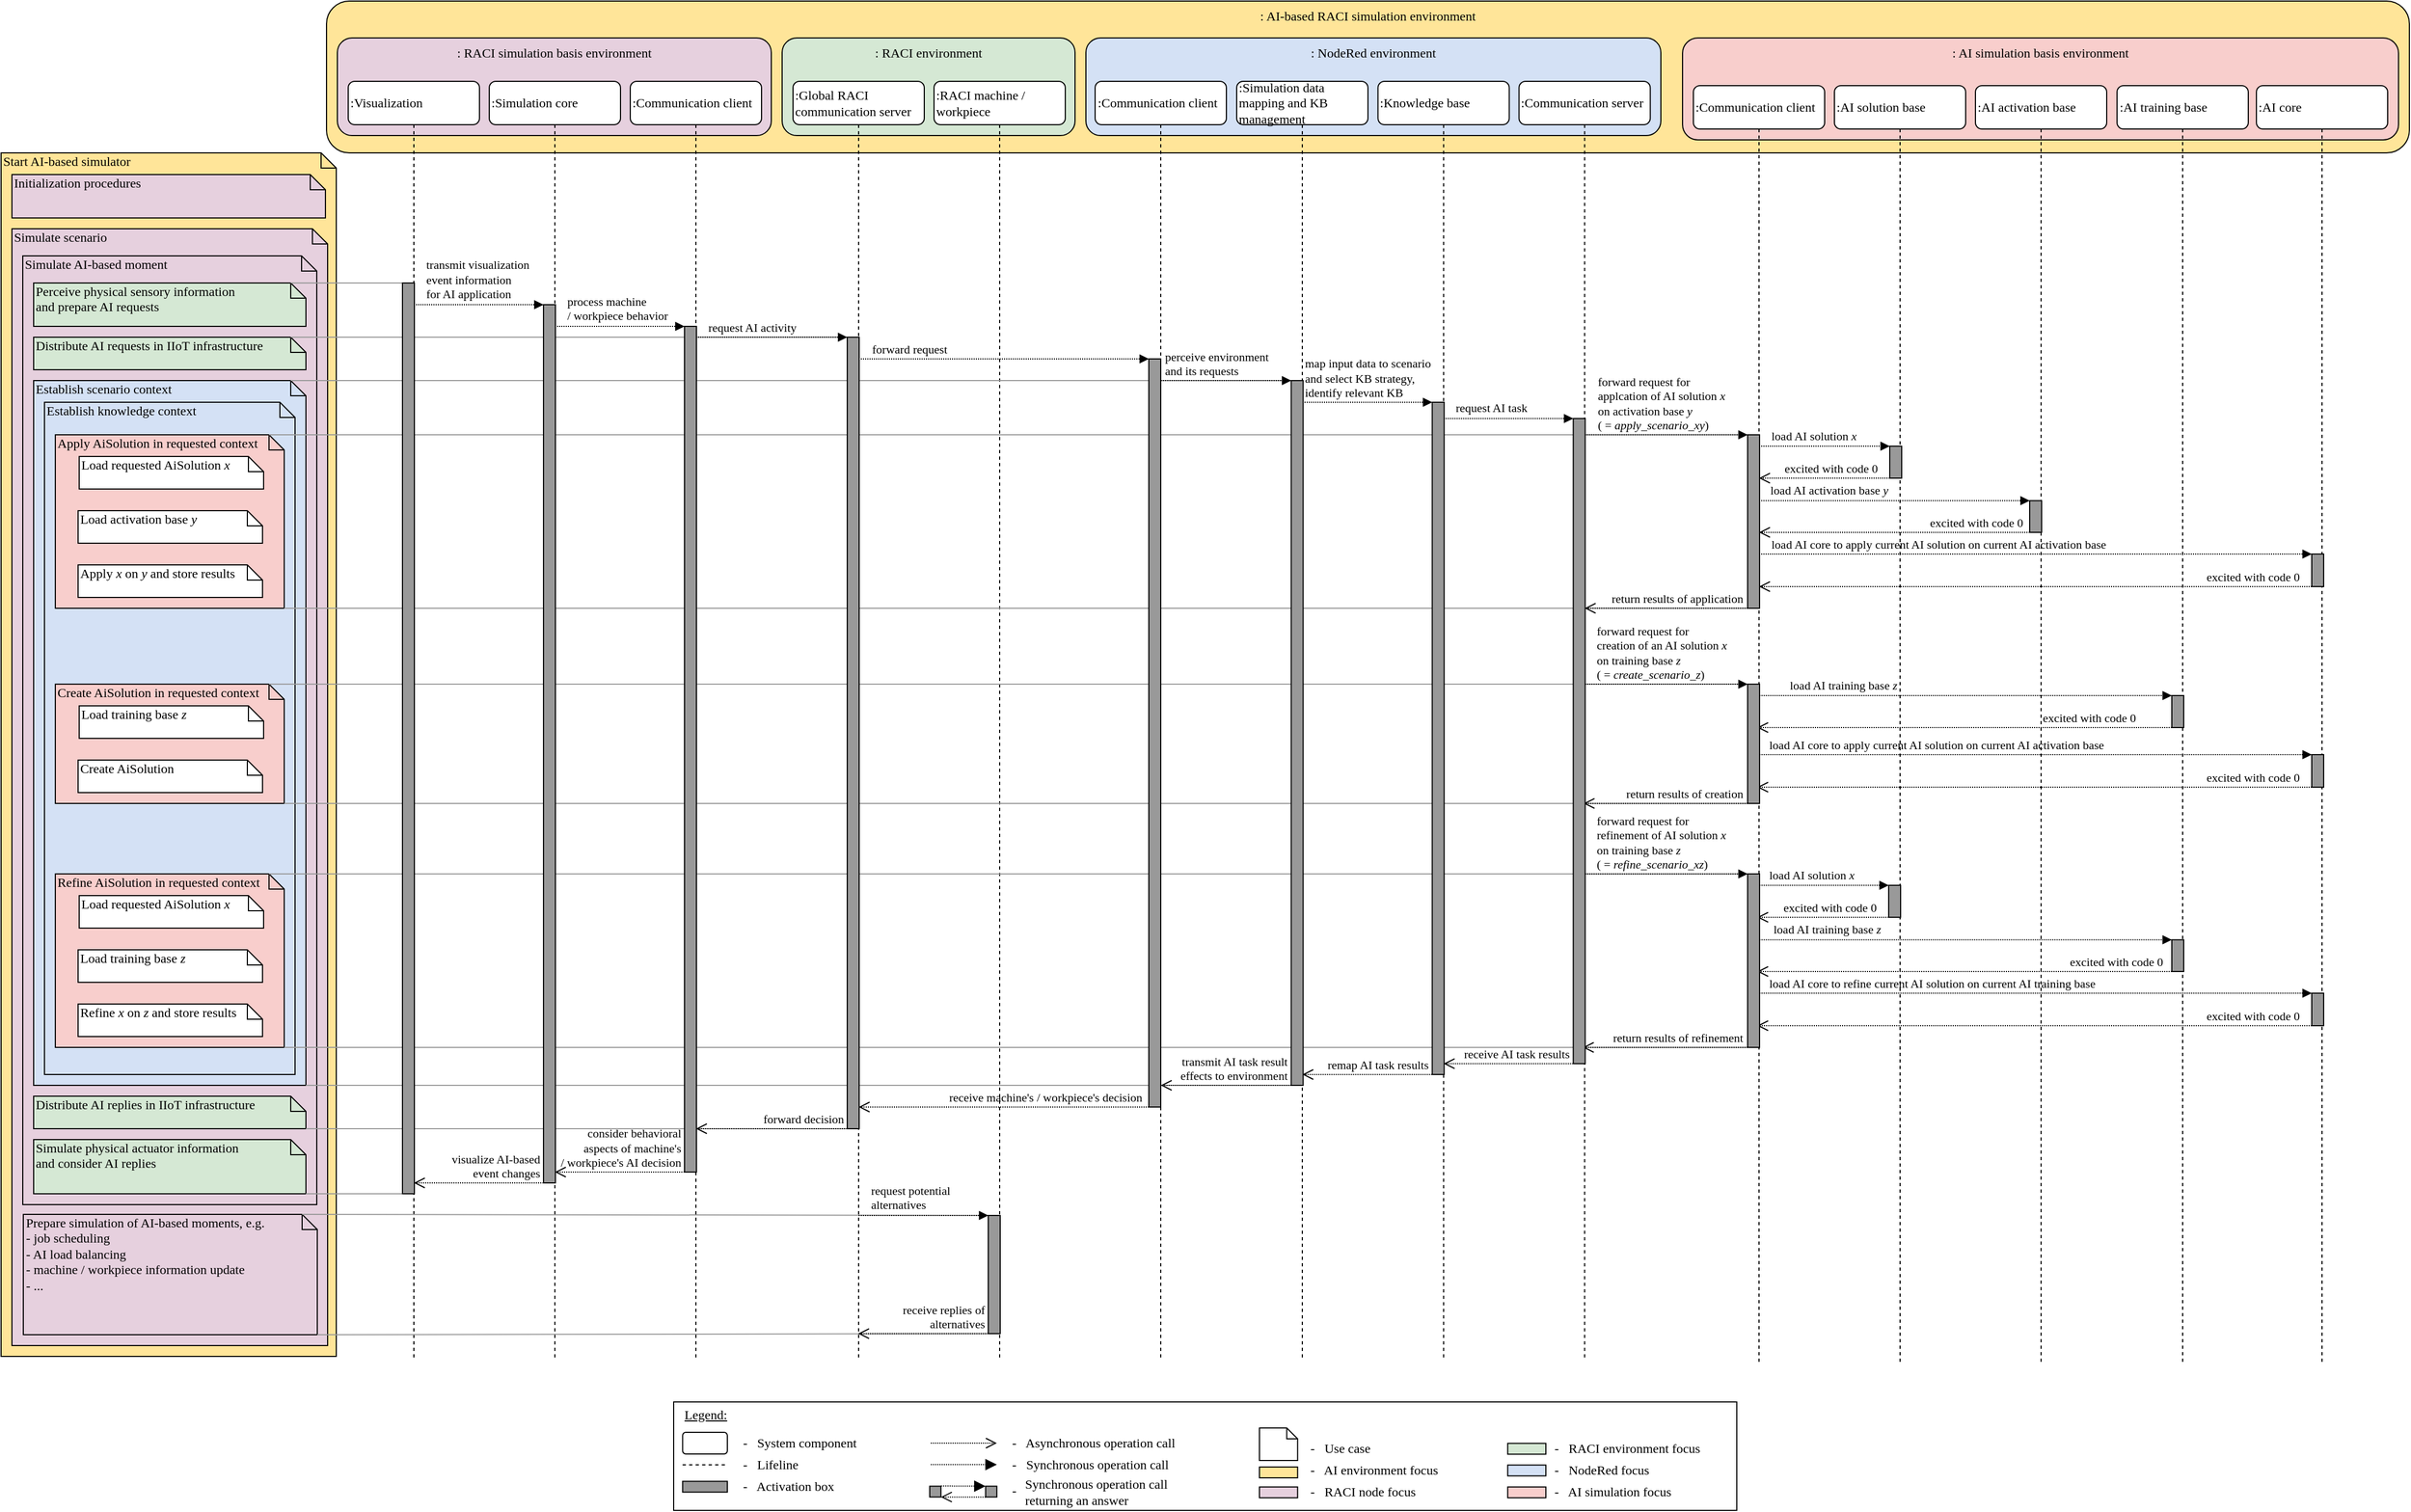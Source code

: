 <mxfile version="18.1.3" type="google"><diagram id="P-9eQxBX4k7i1ztGS6Lv" name="Page-1"><mxGraphModel grid="1" page="1" gridSize="10" guides="1" tooltips="1" connect="1" arrows="1" fold="1" pageScale="1" pageWidth="827" pageHeight="1169" math="0" shadow="0"><root><mxCell id="0"/><mxCell id="1" parent="0"/><mxCell id="9kIXrM0Y54zB23c4fsAA-4" value="" style="group" connectable="0" vertex="1" parent="1"><mxGeometry x="350" y="980" width="980" height="102" as="geometry"/></mxCell><mxCell id="SMe1Jk_ehQDaDgcJ_rhi-7" value="" style="rounded=0;whiteSpace=wrap;html=1;fillColor=none;fontFamily=Calibri;" vertex="1" parent="9kIXrM0Y54zB23c4fsAA-4"><mxGeometry y="2" width="980" height="100" as="geometry"/></mxCell><mxCell id="SMe1Jk_ehQDaDgcJ_rhi-8" value="Legend:" style="text;html=1;fontStyle=4;fontFamily=Calibri;" vertex="1" parent="9kIXrM0Y54zB23c4fsAA-4"><mxGeometry x="8.246" width="61.846" height="30" as="geometry"/></mxCell><mxCell id="SMe1Jk_ehQDaDgcJ_rhi-9" value="&amp;nbsp; -&amp;nbsp;&amp;nbsp; Lifeline" style="text;html=1;verticalAlign=middle;fontFamily=Calibri;" vertex="1" parent="9kIXrM0Y54zB23c4fsAA-4"><mxGeometry x="56.177" y="50" width="61.846" height="20" as="geometry"/></mxCell><mxCell id="SMe1Jk_ehQDaDgcJ_rhi-10" value="" style="html=1;verticalAlign=bottom;endArrow=none;dashed=1;endSize=8;strokeColor=#000000;align=left;endFill=0;fontFamily=Calibri;" edge="1" parent="9kIXrM0Y54zB23c4fsAA-4"><mxGeometry relative="1" as="geometry"><mxPoint x="8.246" y="60" as="sourcePoint"/><mxPoint x="49.477" y="60" as="targetPoint"/></mxGeometry></mxCell><mxCell id="SMe1Jk_ehQDaDgcJ_rhi-11" value="" style="html=1;verticalAlign=bottom;endArrow=open;dashed=1;endSize=8;dashPattern=1 1;strokeColor=#000000;align=left;fontFamily=Calibri;" edge="1" parent="9kIXrM0Y54zB23c4fsAA-4"><mxGeometry relative="1" as="geometry"><mxPoint x="237.077" y="40.0" as="sourcePoint"/><mxPoint x="297.892" y="40.0" as="targetPoint"/></mxGeometry></mxCell><mxCell id="SMe1Jk_ehQDaDgcJ_rhi-12" value="&amp;nbsp; - &amp;nbsp; Asynchronous operation call" style="text;html=1;verticalAlign=middle;fontFamily=Calibri;" vertex="1" parent="9kIXrM0Y54zB23c4fsAA-4"><mxGeometry x="303.562" y="30" width="175.231" height="20" as="geometry"/></mxCell><mxCell id="SMe1Jk_ehQDaDgcJ_rhi-13" value="&amp;nbsp; - &amp;nbsp; Synchronous operation call" style="text;html=1;verticalAlign=middle;fontFamily=Calibri;" vertex="1" parent="9kIXrM0Y54zB23c4fsAA-4"><mxGeometry x="303.562" y="50" width="175.231" height="20" as="geometry"/></mxCell><mxCell id="SMe1Jk_ehQDaDgcJ_rhi-14" value="" style="html=1;verticalAlign=bottom;endArrow=block;dashed=1;endSize=8;dashPattern=1 1;strokeColor=#000000;align=left;endFill=1;fontFamily=Calibri;" edge="1" parent="9kIXrM0Y54zB23c4fsAA-4"><mxGeometry relative="1" as="geometry"><mxPoint x="237.077" y="59.8" as="sourcePoint"/><mxPoint x="297.892" y="59.8" as="targetPoint"/></mxGeometry></mxCell><mxCell id="SMe1Jk_ehQDaDgcJ_rhi-15" value="" style="rounded=0;whiteSpace=wrap;html=1;fillColor=#999999;fontFamily=Calibri;" vertex="1" parent="9kIXrM0Y54zB23c4fsAA-4"><mxGeometry x="8.246" y="75.2" width="41.231" height="10" as="geometry"/></mxCell><mxCell id="SMe1Jk_ehQDaDgcJ_rhi-16" value="&amp;nbsp; -&amp;nbsp;&amp;nbsp; Activation box" style="text;html=1;verticalAlign=middle;fontFamily=Calibri;" vertex="1" parent="9kIXrM0Y54zB23c4fsAA-4"><mxGeometry x="56.177" y="70.2" width="61.846" height="20" as="geometry"/></mxCell><mxCell id="SMe1Jk_ehQDaDgcJ_rhi-17" value="" style="html=1;verticalAlign=bottom;endArrow=open;dashed=1;endSize=8;dashPattern=1 1;strokeColor=#000000;align=left;fontFamily=Calibri;" edge="1" parent="9kIXrM0Y54zB23c4fsAA-4"><mxGeometry relative="1" as="geometry"><mxPoint x="287.585" y="89.71" as="sourcePoint"/><mxPoint x="246.354" y="89.71" as="targetPoint"/></mxGeometry></mxCell><mxCell id="SMe1Jk_ehQDaDgcJ_rhi-18" value="" style="html=1;verticalAlign=bottom;endArrow=block;dashed=1;endSize=8;dashPattern=1 1;strokeColor=#000000;align=left;endFill=1;fontFamily=Calibri;" edge="1" parent="9kIXrM0Y54zB23c4fsAA-4"><mxGeometry relative="1" as="geometry"><mxPoint x="246.354" y="79.51" as="sourcePoint"/><mxPoint x="287.585" y="79.71" as="targetPoint"/></mxGeometry></mxCell><mxCell id="SMe1Jk_ehQDaDgcJ_rhi-19" value="" style="rounded=0;whiteSpace=wrap;html=1;fillColor=#999999;fontFamily=Calibri;" vertex="1" parent="9kIXrM0Y54zB23c4fsAA-4"><mxGeometry x="287.585" y="79.71" width="10.308" height="10" as="geometry"/></mxCell><mxCell id="SMe1Jk_ehQDaDgcJ_rhi-20" value="" style="rounded=0;whiteSpace=wrap;html=1;fillColor=#999999;fontFamily=Calibri;" vertex="1" parent="9kIXrM0Y54zB23c4fsAA-4"><mxGeometry x="236.046" y="79.71" width="10.308" height="10" as="geometry"/></mxCell><mxCell id="SMe1Jk_ehQDaDgcJ_rhi-21" value="&lt;div&gt;&amp;nbsp; &amp;nbsp; &amp;nbsp; Synchronous operation call&lt;/div&gt;&lt;div&gt;&amp;nbsp; &amp;nbsp; &amp;nbsp; returning an answer&lt;br&gt;&lt;/div&gt;" style="text;html=1;verticalAlign=middle;fontFamily=Calibri;" vertex="1" parent="9kIXrM0Y54zB23c4fsAA-4"><mxGeometry x="303.562" y="75.4" width="175.231" height="20" as="geometry"/></mxCell><mxCell id="SMe1Jk_ehQDaDgcJ_rhi-22" value="" style="shape=note;whiteSpace=wrap;html=1;size=10;verticalAlign=top;align=left;spacingTop=-6;rounded=0;shadow=0;comic=0;labelBackgroundColor=none;strokeColor=#000000;strokeWidth=1;fillColor=#FFFFFF;fontFamily=Calibri;fontSize=12;fontColor=#000000;" vertex="1" parent="9kIXrM0Y54zB23c4fsAA-4"><mxGeometry x="540" y="26" width="35.17" height="30" as="geometry"/></mxCell><mxCell id="SMe1Jk_ehQDaDgcJ_rhi-23" value="" style="rounded=1;whiteSpace=wrap;html=1;fontFamily=Calibri;" vertex="1" parent="9kIXrM0Y54zB23c4fsAA-4"><mxGeometry x="8.246" y="30" width="41.231" height="20" as="geometry"/></mxCell><mxCell id="SMe1Jk_ehQDaDgcJ_rhi-24" value="&amp;nbsp; - &amp;nbsp; System component" style="text;html=1;verticalAlign=middle;fontFamily=Calibri;" vertex="1" parent="9kIXrM0Y54zB23c4fsAA-4"><mxGeometry x="56.177" y="30" width="61.846" height="20" as="geometry"/></mxCell><mxCell id="SMe1Jk_ehQDaDgcJ_rhi-25" value="&amp;nbsp; - &amp;nbsp; Use case" style="text;html=1;verticalAlign=middle;fontFamily=Calibri;" vertex="1" parent="9kIXrM0Y54zB23c4fsAA-4"><mxGeometry x="578.777" y="35" width="61.846" height="20" as="geometry"/></mxCell><mxCell id="SMe1Jk_ehQDaDgcJ_rhi-26" value="&amp;nbsp; -" style="text;html=1;fontFamily=Calibri;" vertex="1" parent="9kIXrM0Y54zB23c4fsAA-4"><mxGeometry x="303.562" y="70" width="30.923" height="30" as="geometry"/></mxCell><mxCell id="QA7iASOZpzdYAYtiHt66-45" value="" style="rounded=0;whiteSpace=wrap;html=1;fillColor=#FFE599;fontFamily=Calibri;" vertex="1" parent="9kIXrM0Y54zB23c4fsAA-4"><mxGeometry x="540" y="62" width="35.17" height="10" as="geometry"/></mxCell><mxCell id="QA7iASOZpzdYAYtiHt66-46" value="&amp;nbsp; -&amp;nbsp;&amp;nbsp; AI environment focus" style="text;html=1;verticalAlign=middle;fontFamily=Calibri;" vertex="1" parent="9kIXrM0Y54zB23c4fsAA-4"><mxGeometry x="578.777" y="55" width="61.846" height="20" as="geometry"/></mxCell><mxCell id="QA7iASOZpzdYAYtiHt66-47" value="&amp;nbsp; -&amp;nbsp;&amp;nbsp; RACI node focus" style="text;html=1;verticalAlign=middle;fontFamily=Calibri;" vertex="1" parent="9kIXrM0Y54zB23c4fsAA-4"><mxGeometry x="578.777" y="75.2" width="61.846" height="20" as="geometry"/></mxCell><mxCell id="QA7iASOZpzdYAYtiHt66-49" value="&amp;nbsp; -&amp;nbsp;&amp;nbsp; NodeRed focus" style="text;html=1;verticalAlign=middle;fontFamily=Calibri;" vertex="1" parent="9kIXrM0Y54zB23c4fsAA-4"><mxGeometry x="803.997" y="55.2" width="61.846" height="20" as="geometry"/></mxCell><mxCell id="QA7iASOZpzdYAYtiHt66-50" value="&amp;nbsp; -&amp;nbsp;&amp;nbsp; AI simulation focus" style="text;html=1;verticalAlign=middle;fontFamily=Calibri;" vertex="1" parent="9kIXrM0Y54zB23c4fsAA-4"><mxGeometry x="803.997" y="75.4" width="61.846" height="20" as="geometry"/></mxCell><mxCell id="QA7iASOZpzdYAYtiHt66-51" value="&amp;nbsp; - &amp;nbsp; RACI environment focus" style="text;html=1;verticalAlign=middle;fontFamily=Calibri;" vertex="1" parent="9kIXrM0Y54zB23c4fsAA-4"><mxGeometry x="803.997" y="35.2" width="61.846" height="20" as="geometry"/></mxCell><mxCell id="QA7iASOZpzdYAYtiHt66-52" value="" style="rounded=0;whiteSpace=wrap;html=1;fillColor=#E6D0DE;fontFamily=Calibri;" vertex="1" parent="9kIXrM0Y54zB23c4fsAA-4"><mxGeometry x="540" y="80.4" width="35.17" height="10" as="geometry"/></mxCell><mxCell id="QA7iASOZpzdYAYtiHt66-53" value="" style="rounded=0;whiteSpace=wrap;html=1;fillColor=#F8CECC;fontFamily=Calibri;" vertex="1" parent="9kIXrM0Y54zB23c4fsAA-4"><mxGeometry x="768.83" y="80.4" width="35.17" height="10" as="geometry"/></mxCell><mxCell id="QA7iASOZpzdYAYtiHt66-54" value="" style="rounded=0;whiteSpace=wrap;html=1;fillColor=#D4E1F5;fontFamily=Calibri;" vertex="1" parent="9kIXrM0Y54zB23c4fsAA-4"><mxGeometry x="768.83" y="60.2" width="35.17" height="10" as="geometry"/></mxCell><mxCell id="QA7iASOZpzdYAYtiHt66-55" value="" style="rounded=0;whiteSpace=wrap;html=1;fillColor=#D5E8D4;fontFamily=Calibri;" vertex="1" parent="9kIXrM0Y54zB23c4fsAA-4"><mxGeometry x="768.83" y="40.2" width="35.17" height="10" as="geometry"/></mxCell><mxCell id="9kIXrM0Y54zB23c4fsAA-5" value="" style="group" connectable="0" vertex="1" parent="1"><mxGeometry x="-270" y="-310" width="2220" height="1258" as="geometry"/></mxCell><mxCell id="QA7iASOZpzdYAYtiHt66-44" value=": AI-based RACI simulation environment" style="rounded=1;whiteSpace=wrap;html=1;horizontal=1;verticalAlign=top;fontFamily=Calibri;fillColor=#FFE599;" vertex="1" parent="9kIXrM0Y54zB23c4fsAA-5"><mxGeometry x="300" width="1920" height="140" as="geometry"/></mxCell><mxCell id="SMe1Jk_ehQDaDgcJ_rhi-255" value="Start AI-based simulator" style="shape=note;whiteSpace=wrap;html=1;size=14;verticalAlign=top;align=left;spacingTop=-6;rounded=0;shadow=0;comic=0;labelBackgroundColor=none;strokeColor=#000000;strokeWidth=1;fillColor=#FFE599;fontFamily=Calibri;fontSize=12;fontColor=#000000;" vertex="1" parent="9kIXrM0Y54zB23c4fsAA-5"><mxGeometry y="140" width="309" height="1110" as="geometry"/></mxCell><mxCell id="SMe1Jk_ehQDaDgcJ_rhi-257" value="Simulate scenario" style="shape=note;whiteSpace=wrap;html=1;size=14;verticalAlign=top;align=left;spacingTop=-6;rounded=0;shadow=0;comic=0;labelBackgroundColor=none;strokeColor=#000000;strokeWidth=1;fillColor=#E6D0DE;fontFamily=Calibri;fontSize=12;fontColor=#000000;" vertex="1" parent="9kIXrM0Y54zB23c4fsAA-5"><mxGeometry x="10" y="210" width="291" height="1030" as="geometry"/></mxCell><mxCell id="SMe1Jk_ehQDaDgcJ_rhi-258" value="Simulate AI-based moment" style="shape=note;whiteSpace=wrap;html=1;size=14;verticalAlign=top;align=left;spacingTop=-6;rounded=0;shadow=0;comic=0;labelBackgroundColor=none;strokeColor=#000000;strokeWidth=1;fillColor=#E6D0DE;fontFamily=Calibri;fontSize=12;fontColor=#000000;" vertex="1" parent="9kIXrM0Y54zB23c4fsAA-5"><mxGeometry x="20" y="235" width="271" height="875" as="geometry"/></mxCell><mxCell id="SMe1Jk_ehQDaDgcJ_rhi-259" value="Initialization procedures" style="shape=note;whiteSpace=wrap;html=1;size=14;verticalAlign=top;align=left;spacingTop=-6;rounded=0;shadow=0;comic=0;labelBackgroundColor=none;strokeColor=#000000;strokeWidth=1;fillColor=#E6D0DE;fontFamily=Calibri;fontSize=12;fontColor=#000000;" vertex="1" parent="9kIXrM0Y54zB23c4fsAA-5"><mxGeometry x="10" y="160" width="289" height="40" as="geometry"/></mxCell><mxCell id="SMe1Jk_ehQDaDgcJ_rhi-216" value="Establish scenario context" style="shape=note;whiteSpace=wrap;html=1;size=14;verticalAlign=top;align=left;spacingTop=-6;rounded=0;shadow=0;comic=0;labelBackgroundColor=none;strokeColor=#000000;strokeWidth=1;fillColor=#D4E1F5;fontFamily=Calibri;fontSize=12;fontColor=#000000;" vertex="1" parent="9kIXrM0Y54zB23c4fsAA-5"><mxGeometry x="30" y="350" width="251" height="650" as="geometry"/></mxCell><mxCell id="SMe1Jk_ehQDaDgcJ_rhi-151" value="Establish knowledge context" style="shape=note;whiteSpace=wrap;html=1;size=14;verticalAlign=top;align=left;spacingTop=-6;rounded=0;shadow=0;comic=0;labelBackgroundColor=none;strokeColor=#000000;strokeWidth=1;fillColor=#D4E1F5;fontFamily=Calibri;fontSize=12;fontColor=#000000;" vertex="1" parent="9kIXrM0Y54zB23c4fsAA-5"><mxGeometry x="40" y="370" width="231" height="620" as="geometry"/></mxCell><mxCell id="SMe1Jk_ehQDaDgcJ_rhi-51" value="Apply AiSolution in requested context" style="shape=note;whiteSpace=wrap;html=1;size=14;verticalAlign=top;align=left;spacingTop=-6;rounded=0;shadow=0;comic=0;labelBackgroundColor=none;strokeColor=#000000;strokeWidth=1;fillColor=#F8CECC;fontFamily=Calibri;fontSize=12;fontColor=#000000;" vertex="1" parent="9kIXrM0Y54zB23c4fsAA-5"><mxGeometry x="50" y="400" width="211" height="160" as="geometry"/></mxCell><mxCell id="SMe1Jk_ehQDaDgcJ_rhi-187" value="Apply &lt;i&gt;x&lt;/i&gt; on &lt;i&gt;y&lt;/i&gt; and store results" style="shape=note;whiteSpace=wrap;html=1;size=14;verticalAlign=top;align=left;spacingTop=-6;rounded=0;shadow=0;comic=0;labelBackgroundColor=none;strokeColor=#000000;strokeWidth=1;fillColor=#FFFFFF;fontFamily=Calibri;fontSize=12;fontColor=#000000;" vertex="1" parent="9kIXrM0Y54zB23c4fsAA-5"><mxGeometry x="71" y="520" width="170" height="30" as="geometry"/></mxCell><mxCell id="SMe1Jk_ehQDaDgcJ_rhi-188" value="Load requested AiSolution &lt;i&gt;x&lt;/i&gt;" style="shape=note;whiteSpace=wrap;html=1;size=14;verticalAlign=top;align=left;spacingTop=-6;rounded=0;shadow=0;comic=0;labelBackgroundColor=none;strokeColor=#000000;strokeWidth=1;fillColor=#FFFFFF;fontFamily=Calibri;fontSize=12;fontColor=#000000;" vertex="1" parent="9kIXrM0Y54zB23c4fsAA-5"><mxGeometry x="72" y="420" width="170" height="30" as="geometry"/></mxCell><mxCell id="SMe1Jk_ehQDaDgcJ_rhi-189" value="Load activation base &lt;i&gt;y&lt;/i&gt;" style="shape=note;whiteSpace=wrap;html=1;size=14;verticalAlign=top;align=left;spacingTop=-6;rounded=0;shadow=0;comic=0;labelBackgroundColor=none;strokeColor=#000000;strokeWidth=1;fillColor=#FFFFFF;fontFamily=Calibri;fontSize=12;fontColor=#000000;" vertex="1" parent="9kIXrM0Y54zB23c4fsAA-5"><mxGeometry x="71" y="470" width="170" height="30" as="geometry"/></mxCell><mxCell id="SMe1Jk_ehQDaDgcJ_rhi-251" value="Distribute AI requests in IIoT infrastructure" style="shape=note;whiteSpace=wrap;html=1;size=14;verticalAlign=top;align=left;spacingTop=-6;rounded=0;shadow=0;comic=0;labelBackgroundColor=none;strokeColor=#000000;strokeWidth=1;fillColor=#D5E8D4;fontFamily=Calibri;fontSize=12;fontColor=#000000;" vertex="1" parent="9kIXrM0Y54zB23c4fsAA-5"><mxGeometry x="30" y="310" width="251" height="30" as="geometry"/></mxCell><mxCell id="SMe1Jk_ehQDaDgcJ_rhi-252" value="&lt;div&gt;Perceive physical sensory information&lt;/div&gt;&lt;div&gt;and prepare AI requests&lt;br&gt;&lt;/div&gt;" style="shape=note;whiteSpace=wrap;html=1;size=14;verticalAlign=top;align=left;spacingTop=-6;rounded=0;shadow=0;comic=0;labelBackgroundColor=none;strokeColor=#000000;strokeWidth=1;fillColor=#D5E8D4;fontFamily=Calibri;fontSize=12;fontColor=#000000;" vertex="1" parent="9kIXrM0Y54zB23c4fsAA-5"><mxGeometry x="30" y="260" width="251" height="40" as="geometry"/></mxCell><mxCell id="SMe1Jk_ehQDaDgcJ_rhi-253" value="&lt;div&gt;Simulate physical actuator information&lt;/div&gt;&lt;div&gt;and consider AI replies&lt;br&gt;&lt;/div&gt;" style="shape=note;whiteSpace=wrap;html=1;size=14;verticalAlign=top;align=left;spacingTop=-6;rounded=0;shadow=0;comic=0;labelBackgroundColor=none;strokeColor=#000000;strokeWidth=1;fillColor=#D5E8D4;fontFamily=Calibri;fontSize=12;fontColor=#000000;" vertex="1" parent="9kIXrM0Y54zB23c4fsAA-5"><mxGeometry x="30" y="1050" width="251" height="50" as="geometry"/></mxCell><mxCell id="SMe1Jk_ehQDaDgcJ_rhi-254" value="Distribute AI replies in IIoT infrastructure" style="shape=note;whiteSpace=wrap;html=1;size=14;verticalAlign=top;align=left;spacingTop=-6;rounded=0;shadow=0;comic=0;labelBackgroundColor=none;strokeColor=#000000;strokeWidth=1;fillColor=#D5E8D4;fontFamily=Calibri;fontSize=12;fontColor=#000000;" vertex="1" parent="9kIXrM0Y54zB23c4fsAA-5"><mxGeometry x="30" y="1010" width="251" height="30" as="geometry"/></mxCell><mxCell id="SMe1Jk_ehQDaDgcJ_rhi-262" value="" style="html=1;verticalAlign=bottom;endArrow=none;endSize=8;align=left;endFill=0;strokeColor=#999999;fontFamily=Calibri;exitX=0;exitY=0;exitDx=237;exitDy=0;exitPerimeter=0;entryX=0.5;entryY=0;entryDx=0;entryDy=0;" edge="1" parent="9kIXrM0Y54zB23c4fsAA-5" source="SMe1Jk_ehQDaDgcJ_rhi-251" target="SMe1Jk_ehQDaDgcJ_rhi-227"><mxGeometry relative="1" as="geometry"><mxPoint x="288" y="410" as="sourcePoint"/><mxPoint x="760" y="325" as="targetPoint"/></mxGeometry></mxCell><mxCell id="SMe1Jk_ehQDaDgcJ_rhi-263" value="" style="html=1;verticalAlign=bottom;endArrow=none;endSize=8;align=left;endFill=0;strokeColor=#999999;fontFamily=Calibri;exitX=0;exitY=0;exitDx=237;exitDy=0;exitPerimeter=0;entryX=0.5;entryY=0;entryDx=0;entryDy=0;" edge="1" parent="9kIXrM0Y54zB23c4fsAA-5" source="SMe1Jk_ehQDaDgcJ_rhi-252" target="SMe1Jk_ehQDaDgcJ_rhi-226"><mxGeometry relative="1" as="geometry"><mxPoint x="308" y="320" as="sourcePoint"/><mxPoint x="795.5" y="320" as="targetPoint"/></mxGeometry></mxCell><mxCell id="SMe1Jk_ehQDaDgcJ_rhi-264" value="" style="html=1;verticalAlign=bottom;endArrow=none;endSize=8;align=left;endFill=0;strokeColor=#999999;fontFamily=Calibri;exitX=1;exitY=1;exitDx=0;exitDy=0;exitPerimeter=0;entryX=0.5;entryY=1;entryDx=0;entryDy=0;" edge="1" parent="9kIXrM0Y54zB23c4fsAA-5" source="SMe1Jk_ehQDaDgcJ_rhi-254" target="SMe1Jk_ehQDaDgcJ_rhi-227"><mxGeometry relative="1" as="geometry"><mxPoint x="318" y="330" as="sourcePoint"/><mxPoint x="710" y="610" as="targetPoint"/></mxGeometry></mxCell><mxCell id="SMe1Jk_ehQDaDgcJ_rhi-265" value="" style="html=1;verticalAlign=bottom;endArrow=none;endSize=8;align=left;endFill=0;strokeColor=#999999;fontFamily=Calibri;exitX=1;exitY=1;exitDx=0;exitDy=0;exitPerimeter=0;entryX=0.5;entryY=1;entryDx=0;entryDy=0;" edge="1" parent="9kIXrM0Y54zB23c4fsAA-5" source="SMe1Jk_ehQDaDgcJ_rhi-253" target="SMe1Jk_ehQDaDgcJ_rhi-226"><mxGeometry relative="1" as="geometry"><mxPoint x="308" y="630" as="sourcePoint"/><mxPoint x="720" y="620" as="targetPoint"/></mxGeometry></mxCell><mxCell id="SMe1Jk_ehQDaDgcJ_rhi-143" value=": AI simulation basis environment" style="rounded=1;whiteSpace=wrap;html=1;horizontal=1;verticalAlign=top;fontFamily=Calibri;fillColor=#F8CECC;" vertex="1" parent="9kIXrM0Y54zB23c4fsAA-5"><mxGeometry x="1550" y="34" width="660" height="94" as="geometry"/></mxCell><mxCell id="SMe1Jk_ehQDaDgcJ_rhi-130" value=": RACI simulation basis environment" style="rounded=1;whiteSpace=wrap;html=1;horizontal=1;verticalAlign=top;fontFamily=Calibri;fillColor=#E6D0DE;" vertex="1" parent="9kIXrM0Y54zB23c4fsAA-5"><mxGeometry x="310" y="34" width="400" height="90" as="geometry"/></mxCell><mxCell id="SMe1Jk_ehQDaDgcJ_rhi-132" value=": RACI environment" style="rounded=1;whiteSpace=wrap;html=1;horizontal=1;verticalAlign=top;fontFamily=Calibri;fillColor=#D5E8D4;" vertex="1" parent="9kIXrM0Y54zB23c4fsAA-5"><mxGeometry x="720" y="34" width="270" height="90" as="geometry"/></mxCell><mxCell id="SMe1Jk_ehQDaDgcJ_rhi-134" value=": NodeRed environment" style="rounded=1;whiteSpace=wrap;html=1;horizontal=1;verticalAlign=top;fontFamily=Calibri;fillColor=#D4E1F5;" vertex="1" parent="9kIXrM0Y54zB23c4fsAA-5"><mxGeometry x="1000" y="34" width="530" height="90" as="geometry"/></mxCell><mxCell id="SMe1Jk_ehQDaDgcJ_rhi-159" value="" style="group;fontFamily=Calibri;" connectable="0" vertex="1" parent="9kIXrM0Y54zB23c4fsAA-5"><mxGeometry x="730" y="74" width="251" height="1180" as="geometry"/></mxCell><mxCell id="SMe1Jk_ehQDaDgcJ_rhi-133" value=":RACI machine / workpiece" style="shape=umlLifeline;perimeter=lifelinePerimeter;whiteSpace=wrap;html=1;container=1;collapsible=0;recursiveResize=0;outlineConnect=0;rounded=1;shadow=0;comic=0;labelBackgroundColor=none;strokeColor=#000000;strokeWidth=1;fillColor=#FFFFFF;fontFamily=Calibri;fontSize=12;fontColor=#000000;align=left;" vertex="1" parent="SMe1Jk_ehQDaDgcJ_rhi-159"><mxGeometry x="130" width="121" height="1180" as="geometry"/></mxCell><mxCell id="SMe1Jk_ehQDaDgcJ_rhi-27" value=":Global RACI communication server" style="shape=umlLifeline;perimeter=lifelinePerimeter;whiteSpace=wrap;html=1;container=1;collapsible=0;recursiveResize=0;outlineConnect=0;rounded=1;shadow=0;comic=0;labelBackgroundColor=none;strokeColor=#000000;strokeWidth=1;fillColor=#FFFFFF;fontFamily=Calibri;fontSize=12;fontColor=#000000;align=left;" vertex="1" parent="SMe1Jk_ehQDaDgcJ_rhi-159"><mxGeometry width="121" height="1180" as="geometry"/></mxCell><mxCell id="SMe1Jk_ehQDaDgcJ_rhi-197" value="" style="group" connectable="0" vertex="1" parent="9kIXrM0Y54zB23c4fsAA-5"><mxGeometry x="1008.5" y="74" width="521.5" height="1180" as="geometry"/></mxCell><mxCell id="SMe1Jk_ehQDaDgcJ_rhi-137" value=":Communication client" style="shape=umlLifeline;perimeter=lifelinePerimeter;whiteSpace=wrap;html=1;container=1;collapsible=0;recursiveResize=0;outlineConnect=0;rounded=1;shadow=0;comic=0;labelBackgroundColor=none;strokeColor=#000000;strokeWidth=1;fillColor=#FFFFFF;fontFamily=Calibri;fontSize=12;fontColor=#000000;align=left;" vertex="1" parent="SMe1Jk_ehQDaDgcJ_rhi-197"><mxGeometry width="121" height="1180" as="geometry"/></mxCell><mxCell id="SMe1Jk_ehQDaDgcJ_rhi-138" value="&lt;font style=&quot;font-size: 12px;&quot;&gt;:Simulation data mapping and KB management&lt;/font&gt;" style="shape=umlLifeline;perimeter=lifelinePerimeter;whiteSpace=wrap;html=1;container=1;collapsible=0;recursiveResize=0;outlineConnect=0;rounded=1;shadow=0;comic=0;labelBackgroundColor=none;strokeColor=#000000;strokeWidth=1;fillColor=#FFFFFF;fontFamily=Calibri;fontSize=12;fontColor=#000000;align=left;" vertex="1" parent="SMe1Jk_ehQDaDgcJ_rhi-197"><mxGeometry x="130.5" width="121" height="1180" as="geometry"/></mxCell><mxCell id="SMe1Jk_ehQDaDgcJ_rhi-141" value=":Communication server" style="shape=umlLifeline;perimeter=lifelinePerimeter;whiteSpace=wrap;html=1;container=1;collapsible=0;recursiveResize=0;outlineConnect=0;rounded=1;shadow=0;comic=0;labelBackgroundColor=none;strokeColor=#000000;strokeWidth=1;fillColor=#FFFFFF;fontFamily=Calibri;fontSize=12;fontColor=#000000;align=left;" vertex="1" parent="SMe1Jk_ehQDaDgcJ_rhi-197"><mxGeometry x="390.75" width="121" height="1180" as="geometry"/></mxCell><mxCell id="SMe1Jk_ehQDaDgcJ_rhi-136" value=":Knowledge base" style="shape=umlLifeline;perimeter=lifelinePerimeter;whiteSpace=wrap;html=1;container=1;collapsible=0;recursiveResize=0;outlineConnect=0;rounded=1;shadow=0;comic=0;labelBackgroundColor=none;strokeColor=#000000;strokeWidth=1;fillColor=#FFFFFF;fontFamily=Calibri;fontSize=12;fontColor=#000000;align=left;size=40;" vertex="1" parent="SMe1Jk_ehQDaDgcJ_rhi-197"><mxGeometry x="260.75" width="121" height="1180" as="geometry"/></mxCell><mxCell id="SMe1Jk_ehQDaDgcJ_rhi-212" value="" style="group" connectable="0" vertex="1" parent="9kIXrM0Y54zB23c4fsAA-5"><mxGeometry x="1560" y="78" width="640" height="1180" as="geometry"/></mxCell><mxCell id="SMe1Jk_ehQDaDgcJ_rhi-145" value=":AI activation base" style="shape=umlLifeline;perimeter=lifelinePerimeter;whiteSpace=wrap;html=1;container=1;collapsible=0;recursiveResize=0;outlineConnect=0;rounded=1;shadow=0;comic=0;labelBackgroundColor=none;strokeColor=#000000;strokeWidth=1;fillColor=#FFFFFF;fontFamily=Calibri;fontSize=12;fontColor=#000000;align=left;" vertex="1" parent="SMe1Jk_ehQDaDgcJ_rhi-212"><mxGeometry x="260" width="121" height="1180" as="geometry"/></mxCell><mxCell id="SMe1Jk_ehQDaDgcJ_rhi-146" value=":AI training base" style="shape=umlLifeline;perimeter=lifelinePerimeter;whiteSpace=wrap;html=1;container=1;collapsible=0;recursiveResize=0;outlineConnect=0;rounded=1;shadow=0;comic=0;labelBackgroundColor=none;strokeColor=#000000;strokeWidth=1;fillColor=#FFFFFF;fontFamily=Calibri;fontSize=12;fontColor=#000000;align=left;" vertex="1" parent="SMe1Jk_ehQDaDgcJ_rhi-212"><mxGeometry x="390.5" width="121" height="1180" as="geometry"/></mxCell><mxCell id="SMe1Jk_ehQDaDgcJ_rhi-147" value=":AI solution base" style="shape=umlLifeline;perimeter=lifelinePerimeter;whiteSpace=wrap;html=1;container=1;collapsible=0;recursiveResize=0;outlineConnect=0;rounded=1;shadow=0;comic=0;labelBackgroundColor=none;strokeColor=#000000;strokeWidth=1;fillColor=#FFFFFF;fontFamily=Calibri;fontSize=12;fontColor=#000000;align=left;" vertex="1" parent="SMe1Jk_ehQDaDgcJ_rhi-212"><mxGeometry x="130" width="121" height="1180" as="geometry"/></mxCell><mxCell id="SMe1Jk_ehQDaDgcJ_rhi-148" value=":AI core" style="shape=umlLifeline;perimeter=lifelinePerimeter;whiteSpace=wrap;html=1;container=1;collapsible=0;recursiveResize=0;outlineConnect=0;rounded=1;shadow=0;comic=0;labelBackgroundColor=none;strokeColor=#000000;strokeWidth=1;fillColor=#FFFFFF;fontFamily=Calibri;fontSize=12;fontColor=#000000;align=left;" vertex="1" parent="SMe1Jk_ehQDaDgcJ_rhi-212"><mxGeometry x="519" width="121" height="1180" as="geometry"/></mxCell><mxCell id="SMe1Jk_ehQDaDgcJ_rhi-149" value=":Communication client" style="shape=umlLifeline;perimeter=lifelinePerimeter;whiteSpace=wrap;html=1;container=1;collapsible=0;recursiveResize=0;outlineConnect=0;rounded=1;shadow=0;comic=0;labelBackgroundColor=none;strokeColor=#000000;strokeWidth=1;fillColor=#FFFFFF;fontFamily=Calibri;fontSize=12;fontColor=#000000;align=left;" vertex="1" parent="SMe1Jk_ehQDaDgcJ_rhi-212"><mxGeometry width="121" height="1180" as="geometry"/></mxCell><mxCell id="SMe1Jk_ehQDaDgcJ_rhi-201" value="request AI task" style="html=1;verticalAlign=bottom;endArrow=block;dashed=1;dashPattern=1 1;strokeColor=#000000;align=left;labelBackgroundColor=none;fontFamily=Calibri;entryX=0;entryY=0;entryDx=0;entryDy=0;" edge="1" parent="9kIXrM0Y54zB23c4fsAA-5" source="SMe1Jk_ehQDaDgcJ_rhi-136" target="SMe1Jk_ehQDaDgcJ_rhi-209"><mxGeometry x="-0.852" y="1" width="80" relative="1" as="geometry"><mxPoint x="1279.0" y="420" as="sourcePoint"/><mxPoint x="1449.25" y="385" as="targetPoint"/><mxPoint as="offset"/></mxGeometry></mxCell><mxCell id="SMe1Jk_ehQDaDgcJ_rhi-202" value="receive AI task results" style="html=1;verticalAlign=bottom;endArrow=open;dashed=1;endSize=8;dashPattern=1 1;strokeColor=#000000;align=right;labelBackgroundColor=none;fontFamily=Calibri;exitX=0;exitY=1;exitDx=0;exitDy=0;" edge="1" parent="9kIXrM0Y54zB23c4fsAA-5" source="SMe1Jk_ehQDaDgcJ_rhi-209" target="SMe1Jk_ehQDaDgcJ_rhi-136"><mxGeometry x="-0.961" relative="1" as="geometry"><mxPoint x="1449.25" y="575" as="sourcePoint"/><mxPoint x="1299.0" y="540" as="targetPoint"/><mxPoint as="offset"/></mxGeometry></mxCell><mxCell id="SMe1Jk_ehQDaDgcJ_rhi-205" value="&lt;div&gt;map input data to scenario&lt;/div&gt;&lt;div&gt;and select KB strategy,&lt;/div&gt;&lt;div&gt;identify relevant KB&lt;br&gt;&lt;/div&gt;" style="html=1;verticalAlign=bottom;endArrow=block;dashed=1;dashPattern=1 1;strokeColor=#000000;align=left;labelBackgroundColor=none;fontFamily=Calibri;entryX=0;entryY=0;entryDx=0;entryDy=0;" edge="1" parent="9kIXrM0Y54zB23c4fsAA-5" source="SMe1Jk_ehQDaDgcJ_rhi-138" target="SMe1Jk_ehQDaDgcJ_rhi-210"><mxGeometry x="-0.988" width="80" relative="1" as="geometry"><mxPoint x="1219.25" y="375.6" as="sourcePoint"/><mxPoint x="1319.25" y="370" as="targetPoint"/><mxPoint as="offset"/></mxGeometry></mxCell><mxCell id="SMe1Jk_ehQDaDgcJ_rhi-206" value="remap AI task results" style="html=1;verticalAlign=bottom;endArrow=open;dashed=1;endSize=8;dashPattern=1 1;strokeColor=#000000;align=right;labelBackgroundColor=none;fontFamily=Calibri;exitX=0;exitY=1;exitDx=0;exitDy=0;" edge="1" parent="9kIXrM0Y54zB23c4fsAA-5" source="SMe1Jk_ehQDaDgcJ_rhi-210" target="SMe1Jk_ehQDaDgcJ_rhi-138"><mxGeometry x="-0.961" relative="1" as="geometry"><mxPoint x="1319.25" y="590" as="sourcePoint"/><mxPoint x="1339.45" y="590.0" as="targetPoint"/><mxPoint as="offset"/></mxGeometry></mxCell><mxCell id="SMe1Jk_ehQDaDgcJ_rhi-213" value="" style="rounded=0;whiteSpace=wrap;html=1;fillColor=#999999;fontFamily=Calibri;" vertex="1" parent="9kIXrM0Y54zB23c4fsAA-5"><mxGeometry x="1870" y="460.75" width="11" height="29.25" as="geometry"/></mxCell><mxCell id="SMe1Jk_ehQDaDgcJ_rhi-214" value="" style="rounded=0;whiteSpace=wrap;html=1;fillColor=#999999;fontFamily=Calibri;" vertex="1" parent="9kIXrM0Y54zB23c4fsAA-5"><mxGeometry x="1741" y="410.5" width="11" height="29.5" as="geometry"/></mxCell><mxCell id="SMe1Jk_ehQDaDgcJ_rhi-215" value="" style="rounded=0;whiteSpace=wrap;html=1;fillColor=#999999;fontFamily=Calibri;" vertex="1" parent="9kIXrM0Y54zB23c4fsAA-5"><mxGeometry x="2130" y="510" width="11" height="30" as="geometry"/></mxCell><mxCell id="SMe1Jk_ehQDaDgcJ_rhi-183" value="load AI core to apply current AI solution on current AI activation base" style="html=1;verticalAlign=bottom;endArrow=block;dashed=1;dashPattern=1 1;strokeColor=#000000;align=left;labelBackgroundColor=none;fontFamily=Calibri;entryX=0;entryY=0;entryDx=0;entryDy=0;" edge="1" parent="9kIXrM0Y54zB23c4fsAA-5" source="SMe1Jk_ehQDaDgcJ_rhi-149" target="SMe1Jk_ehQDaDgcJ_rhi-215"><mxGeometry x="-0.962" width="80" relative="1" as="geometry"><mxPoint x="4570.0" y="450" as="sourcePoint"/><mxPoint x="2130" y="510" as="targetPoint"/><mxPoint as="offset"/></mxGeometry></mxCell><mxCell id="SMe1Jk_ehQDaDgcJ_rhi-185" value="excited with code 0" style="html=1;verticalAlign=bottom;endArrow=open;dashed=1;endSize=8;dashPattern=1 1;strokeColor=#000000;align=right;labelBackgroundColor=none;fontFamily=Calibri;exitX=0;exitY=1;exitDx=0;exitDy=0;" edge="1" parent="9kIXrM0Y54zB23c4fsAA-5" source="SMe1Jk_ehQDaDgcJ_rhi-215" target="SMe1Jk_ehQDaDgcJ_rhi-149"><mxGeometry x="-0.961" relative="1" as="geometry"><mxPoint x="2130" y="540" as="sourcePoint"/><mxPoint x="2920" y="510" as="targetPoint"/><mxPoint as="offset"/></mxGeometry></mxCell><mxCell id="SMe1Jk_ehQDaDgcJ_rhi-179" value="load AI activation base &lt;i&gt;y&lt;/i&gt;" style="html=1;verticalAlign=bottom;endArrow=block;dashed=1;dashPattern=1 1;strokeColor=#000000;align=left;labelBackgroundColor=none;fontFamily=Calibri;entryX=0;entryY=0;entryDx=0;entryDy=0;" edge="1" parent="9kIXrM0Y54zB23c4fsAA-5" source="SMe1Jk_ehQDaDgcJ_rhi-149" target="SMe1Jk_ehQDaDgcJ_rhi-213"><mxGeometry x="-0.931" y="1" width="80" relative="1" as="geometry"><mxPoint x="4206.528" y="401.439" as="sourcePoint"/><mxPoint x="1870" y="460.75" as="targetPoint"/><mxPoint as="offset"/></mxGeometry></mxCell><mxCell id="SMe1Jk_ehQDaDgcJ_rhi-180" value="excited with code 0" style="html=1;verticalAlign=bottom;endArrow=open;dashed=1;endSize=8;dashPattern=1 1;strokeColor=#000000;align=right;labelBackgroundColor=none;fontFamily=Calibri;exitX=0;exitY=1;exitDx=0;exitDy=0;" edge="1" parent="9kIXrM0Y54zB23c4fsAA-5" source="SMe1Jk_ehQDaDgcJ_rhi-213" target="SMe1Jk_ehQDaDgcJ_rhi-149"><mxGeometry x="-0.961" relative="1" as="geometry"><mxPoint x="1870" y="490.0" as="sourcePoint"/><mxPoint x="2920" y="460" as="targetPoint"/><mxPoint as="offset"/></mxGeometry></mxCell><mxCell id="SMe1Jk_ehQDaDgcJ_rhi-176" value="load AI solution &lt;i&gt;x&lt;/i&gt;" style="html=1;verticalAlign=bottom;endArrow=block;dashed=1;dashPattern=1 1;strokeColor=#000000;align=left;labelBackgroundColor=none;fontFamily=Calibri;entryX=0;entryY=0;entryDx=0;entryDy=0;startArrow=none;" edge="1" parent="9kIXrM0Y54zB23c4fsAA-5" source="SMe1Jk_ehQDaDgcJ_rhi-149" target="SMe1Jk_ehQDaDgcJ_rhi-214"><mxGeometry x="-0.852" y="1" width="80" relative="1" as="geometry"><mxPoint x="4050.0" y="132.0" as="sourcePoint"/><mxPoint x="1740" y="410.5" as="targetPoint"/><mxPoint as="offset"/></mxGeometry></mxCell><mxCell id="SMe1Jk_ehQDaDgcJ_rhi-177" value="excited with code 0" style="html=1;verticalAlign=bottom;endArrow=open;dashed=1;endSize=8;dashPattern=1 1;strokeColor=#000000;align=right;labelBackgroundColor=none;fontFamily=Calibri;exitX=0;exitY=1;exitDx=0;exitDy=0;" edge="1" parent="9kIXrM0Y54zB23c4fsAA-5" source="SMe1Jk_ehQDaDgcJ_rhi-214" target="SMe1Jk_ehQDaDgcJ_rhi-149"><mxGeometry x="-0.833" relative="1" as="geometry"><mxPoint x="1740" y="440" as="sourcePoint"/><mxPoint x="2920" y="410" as="targetPoint"/><mxPoint as="offset"/></mxGeometry></mxCell><mxCell id="SMe1Jk_ehQDaDgcJ_rhi-28" value=":Simulation core" style="shape=umlLifeline;perimeter=lifelinePerimeter;whiteSpace=wrap;html=1;container=1;collapsible=0;recursiveResize=0;outlineConnect=0;rounded=1;shadow=0;comic=0;labelBackgroundColor=none;strokeColor=#000000;strokeWidth=1;fillColor=#FFFFFF;fontFamily=Calibri;fontSize=12;fontColor=#000000;align=left;" vertex="1" parent="9kIXrM0Y54zB23c4fsAA-5"><mxGeometry x="450" y="74" width="121" height="1180" as="geometry"/></mxCell><mxCell id="SMe1Jk_ehQDaDgcJ_rhi-29" value=":Communication client" style="shape=umlLifeline;perimeter=lifelinePerimeter;whiteSpace=wrap;html=1;container=1;collapsible=0;recursiveResize=0;outlineConnect=0;rounded=1;shadow=0;comic=0;labelBackgroundColor=none;strokeColor=#000000;strokeWidth=1;fillColor=#FFFFFF;fontFamily=Calibri;fontSize=12;fontColor=#000000;align=left;" vertex="1" parent="9kIXrM0Y54zB23c4fsAA-5"><mxGeometry x="580" y="74" width="121" height="1180" as="geometry"/></mxCell><mxCell id="SMe1Jk_ehQDaDgcJ_rhi-30" value=":Visualization" style="shape=umlLifeline;perimeter=lifelinePerimeter;whiteSpace=wrap;html=1;container=1;collapsible=0;recursiveResize=0;outlineConnect=0;rounded=1;shadow=0;comic=0;labelBackgroundColor=none;strokeColor=#000000;strokeWidth=1;fillColor=#FFFFFF;fontFamily=Calibri;fontSize=12;fontColor=#000000;align=left;" vertex="1" parent="9kIXrM0Y54zB23c4fsAA-5"><mxGeometry x="320" y="74" width="121" height="1180" as="geometry"/></mxCell><mxCell id="SMe1Jk_ehQDaDgcJ_rhi-229" value="forward request" style="html=1;verticalAlign=bottom;endArrow=block;dashed=1;dashPattern=1 1;strokeColor=#000000;align=left;labelBackgroundColor=none;fontFamily=Calibri;entryX=0;entryY=0;entryDx=0;entryDy=0;" edge="1" parent="9kIXrM0Y54zB23c4fsAA-5" source="SMe1Jk_ehQDaDgcJ_rhi-27" target="SMe1Jk_ehQDaDgcJ_rhi-243"><mxGeometry x="-0.927" width="80" relative="1" as="geometry"><mxPoint x="1078.759" y="360.0" as="sourcePoint"/><mxPoint x="1058" y="340.0" as="targetPoint"/><mxPoint as="offset"/></mxGeometry></mxCell><mxCell id="SMe1Jk_ehQDaDgcJ_rhi-230" value="&lt;div&gt;request AI activity&lt;br&gt;&lt;/div&gt;" style="html=1;verticalAlign=bottom;endArrow=block;dashed=1;dashPattern=1 1;strokeColor=#000000;align=left;labelBackgroundColor=none;fontFamily=Calibri;entryX=0;entryY=0;entryDx=0;entryDy=0;" edge="1" parent="9kIXrM0Y54zB23c4fsAA-5" source="SMe1Jk_ehQDaDgcJ_rhi-29" target="SMe1Jk_ehQDaDgcJ_rhi-227"><mxGeometry x="-0.861" width="80" relative="1" as="geometry"><mxPoint x="1088.759" y="370.0" as="sourcePoint"/><mxPoint x="1209.25" y="370.0" as="targetPoint"/><mxPoint as="offset"/></mxGeometry></mxCell><mxCell id="SMe1Jk_ehQDaDgcJ_rhi-231" value="&lt;div&gt;process machine &lt;br&gt;&lt;/div&gt;&lt;div&gt;/ workpiece behavior&lt;br&gt;&lt;/div&gt;" style="html=1;verticalAlign=bottom;endArrow=block;dashed=1;dashPattern=1 1;strokeColor=#000000;align=left;labelBackgroundColor=none;fontFamily=Calibri;entryX=0;entryY=0;entryDx=0;entryDy=0;" edge="1" parent="9kIXrM0Y54zB23c4fsAA-5" source="SMe1Jk_ehQDaDgcJ_rhi-28" target="SMe1Jk_ehQDaDgcJ_rhi-224"><mxGeometry x="-0.852" y="1" width="80" relative="1" as="geometry"><mxPoint x="650.259" y="350.0" as="sourcePoint"/><mxPoint x="790" y="350.0" as="targetPoint"/><mxPoint as="offset"/></mxGeometry></mxCell><mxCell id="SMe1Jk_ehQDaDgcJ_rhi-232" value="&lt;div&gt;transmit visualization&lt;/div&gt;&lt;div&gt;event information&lt;/div&gt;for AI application" style="html=1;verticalAlign=bottom;endArrow=block;dashed=1;dashPattern=1 1;strokeColor=#000000;align=left;labelBackgroundColor=none;fontFamily=Calibri;entryX=0;entryY=0;entryDx=0;entryDy=0;" edge="1" parent="9kIXrM0Y54zB23c4fsAA-5" source="SMe1Jk_ehQDaDgcJ_rhi-30" target="SMe1Jk_ehQDaDgcJ_rhi-225"><mxGeometry x="-0.852" y="1" width="80" relative="1" as="geometry"><mxPoint x="660.259" y="360.0" as="sourcePoint"/><mxPoint x="800" y="360.0" as="targetPoint"/><mxPoint as="offset"/></mxGeometry></mxCell><mxCell id="SMe1Jk_ehQDaDgcJ_rhi-234" value="forward decision" style="html=1;verticalAlign=bottom;endArrow=open;dashed=1;endSize=8;dashPattern=1 1;strokeColor=#000000;align=right;labelBackgroundColor=none;fontFamily=Calibri;exitX=0;exitY=1;exitDx=0;exitDy=0;" edge="1" parent="9kIXrM0Y54zB23c4fsAA-5" source="SMe1Jk_ehQDaDgcJ_rhi-227" target="SMe1Jk_ehQDaDgcJ_rhi-29"><mxGeometry x="-0.961" relative="1" as="geometry"><mxPoint x="1209.25" y="620.0" as="sourcePoint"/><mxPoint x="1088.759" y="620.0" as="targetPoint"/><mxPoint as="offset"/></mxGeometry></mxCell><mxCell id="SMe1Jk_ehQDaDgcJ_rhi-235" value="&lt;div&gt;consider behavioral &lt;br&gt;&lt;/div&gt;&lt;div&gt;aspects of machine's &lt;br&gt;&lt;/div&gt;&lt;div&gt;/ workpiece's AI decision&lt;/div&gt;" style="html=1;verticalAlign=bottom;endArrow=open;dashed=1;endSize=8;dashPattern=1 1;strokeColor=#000000;align=right;labelBackgroundColor=none;fontFamily=Calibri;exitX=0;exitY=1;exitDx=0;exitDy=0;" edge="1" parent="9kIXrM0Y54zB23c4fsAA-5" source="SMe1Jk_ehQDaDgcJ_rhi-224" target="SMe1Jk_ehQDaDgcJ_rhi-28"><mxGeometry x="-0.961" relative="1" as="geometry"><mxPoint x="790" y="620.0" as="sourcePoint"/><mxPoint x="650.259" y="620.0" as="targetPoint"/><mxPoint as="offset"/></mxGeometry></mxCell><mxCell id="SMe1Jk_ehQDaDgcJ_rhi-236" value="&lt;div&gt;visualize AI-based&lt;/div&gt;&lt;div&gt;event changes&lt;br&gt;&lt;/div&gt;" style="html=1;verticalAlign=bottom;endArrow=open;dashed=1;endSize=8;dashPattern=1 1;strokeColor=#000000;align=right;labelBackgroundColor=none;fontFamily=Calibri;exitX=0;exitY=1;exitDx=0;exitDy=0;" edge="1" parent="9kIXrM0Y54zB23c4fsAA-5" source="SMe1Jk_ehQDaDgcJ_rhi-225" target="SMe1Jk_ehQDaDgcJ_rhi-30"><mxGeometry x="-0.961" relative="1" as="geometry"><mxPoint x="640" y="551.0" as="sourcePoint"/><mxPoint x="520.259" y="551.0" as="targetPoint"/><mxPoint as="offset"/></mxGeometry></mxCell><mxCell id="SMe1Jk_ehQDaDgcJ_rhi-245" value="" style="html=1;verticalAlign=bottom;endArrow=none;endSize=8;align=left;endFill=0;strokeColor=#999999;fontFamily=Calibri;exitX=0;exitY=0;exitDx=197;exitDy=0;exitPerimeter=0;entryX=0.5;entryY=0;entryDx=0;entryDy=0;" edge="1" parent="9kIXrM0Y54zB23c4fsAA-5" source="SMe1Jk_ehQDaDgcJ_rhi-51" target="SMe1Jk_ehQDaDgcJ_rhi-208"><mxGeometry relative="1" as="geometry"><mxPoint x="281" y="400" as="sourcePoint"/><mxPoint x="1590" y="420" as="targetPoint"/></mxGeometry></mxCell><mxCell id="SMe1Jk_ehQDaDgcJ_rhi-246" value="" style="html=1;verticalAlign=bottom;endArrow=none;endSize=8;align=left;endFill=0;strokeColor=#999999;fontFamily=Calibri;entryX=0.5;entryY=1;entryDx=0;entryDy=0;exitX=1;exitY=1;exitDx=0;exitDy=0;exitPerimeter=0;" edge="1" parent="9kIXrM0Y54zB23c4fsAA-5" source="SMe1Jk_ehQDaDgcJ_rhi-51" target="SMe1Jk_ehQDaDgcJ_rhi-208"><mxGeometry relative="1" as="geometry"><mxPoint x="281" y="560" as="sourcePoint"/><mxPoint x="1610" y="580" as="targetPoint"/></mxGeometry></mxCell><mxCell id="SMe1Jk_ehQDaDgcJ_rhi-248" value="" style="html=1;verticalAlign=bottom;endArrow=none;endSize=8;align=left;endFill=0;strokeColor=#999999;fontFamily=Calibri;exitX=0;exitY=0;exitDx=237;exitDy=0;exitPerimeter=0;entryX=0.5;entryY=0;entryDx=0;entryDy=0;" edge="1" parent="9kIXrM0Y54zB23c4fsAA-5" source="SMe1Jk_ehQDaDgcJ_rhi-216" target="SMe1Jk_ehQDaDgcJ_rhi-211"><mxGeometry relative="1" as="geometry"><mxPoint x="291" y="350" as="sourcePoint"/><mxPoint x="1170" y="360" as="targetPoint"/></mxGeometry></mxCell><mxCell id="SMe1Jk_ehQDaDgcJ_rhi-249" value="" style="html=1;verticalAlign=bottom;endArrow=none;endSize=8;align=left;endFill=0;strokeColor=#999999;fontFamily=Calibri;exitX=1;exitY=1;exitDx=0;exitDy=0;exitPerimeter=0;entryX=0.5;entryY=1;entryDx=0;entryDy=0;" edge="1" parent="9kIXrM0Y54zB23c4fsAA-5" source="SMe1Jk_ehQDaDgcJ_rhi-216" target="SMe1Jk_ehQDaDgcJ_rhi-211"><mxGeometry relative="1" as="geometry"><mxPoint x="310" y="600" as="sourcePoint"/><mxPoint x="1200" y="579.73" as="targetPoint"/></mxGeometry></mxCell><mxCell id="SMe1Jk_ehQDaDgcJ_rhi-193" value="&lt;div&gt;forward request for &lt;br&gt;&lt;/div&gt;&lt;div&gt;applcation of AI solution &lt;i&gt;x&lt;/i&gt;&lt;/div&gt;&lt;div&gt;on activation base &lt;i&gt;y&lt;/i&gt;&lt;/div&gt;&lt;div&gt;( = &lt;i&gt;apply_scenario_xy&lt;/i&gt;)&lt;br&gt;&lt;/div&gt;" style="html=1;verticalAlign=bottom;endArrow=block;dashed=1;dashPattern=1 1;strokeColor=#000000;align=left;labelBackgroundColor=none;fontFamily=Calibri;entryX=0;entryY=0;entryDx=0;entryDy=0;" edge="1" parent="9kIXrM0Y54zB23c4fsAA-5" source="SMe1Jk_ehQDaDgcJ_rhi-141" target="SMe1Jk_ehQDaDgcJ_rhi-208"><mxGeometry x="-0.861" width="80" relative="1" as="geometry"><mxPoint x="1480.0" y="400" as="sourcePoint"/><mxPoint x="1600" y="400" as="targetPoint"/><mxPoint as="offset"/></mxGeometry></mxCell><mxCell id="SMe1Jk_ehQDaDgcJ_rhi-191" value="return results of application" style="html=1;verticalAlign=bottom;endArrow=open;dashed=1;endSize=8;dashPattern=1 1;strokeColor=#000000;align=right;labelBackgroundColor=none;fontFamily=Calibri;exitX=0;exitY=1;exitDx=0;exitDy=0;" edge="1" parent="9kIXrM0Y54zB23c4fsAA-5" source="SMe1Jk_ehQDaDgcJ_rhi-208" target="SMe1Jk_ehQDaDgcJ_rhi-141"><mxGeometry x="-0.961" relative="1" as="geometry"><mxPoint x="1600" y="560" as="sourcePoint"/><mxPoint x="1480" y="560" as="targetPoint"/><mxPoint as="offset"/></mxGeometry></mxCell><mxCell id="SMe1Jk_ehQDaDgcJ_rhi-208" value="" style="rounded=0;whiteSpace=wrap;html=1;fillColor=#999999;fontFamily=Calibri;" vertex="1" parent="9kIXrM0Y54zB23c4fsAA-5"><mxGeometry x="1610" y="400" width="11" height="160" as="geometry"/></mxCell><mxCell id="SMe1Jk_ehQDaDgcJ_rhi-219" value="&lt;div&gt;perceive environment&lt;/div&gt;&lt;div&gt;and its requests&lt;br&gt;&lt;/div&gt;" style="html=1;verticalAlign=bottom;endArrow=block;dashed=1;dashPattern=1 1;strokeColor=#000000;align=left;labelBackgroundColor=none;fontFamily=Calibri;entryX=0;entryY=0;entryDx=0;entryDy=0;" edge="1" parent="9kIXrM0Y54zB23c4fsAA-5" source="SMe1Jk_ehQDaDgcJ_rhi-137" target="SMe1Jk_ehQDaDgcJ_rhi-211"><mxGeometry x="-0.979" width="80" relative="1" as="geometry"><mxPoint x="1209.048" y="380.0" as="sourcePoint"/><mxPoint x="1329.25" y="380.0" as="targetPoint"/><mxPoint as="offset"/></mxGeometry></mxCell><mxCell id="SMe1Jk_ehQDaDgcJ_rhi-220" value="&lt;div&gt;transmit AI task result&lt;/div&gt;&lt;div&gt;effects to environment&lt;br&gt;&lt;/div&gt;" style="html=1;verticalAlign=bottom;endArrow=open;dashed=1;endSize=8;dashPattern=1 1;strokeColor=#000000;align=right;labelBackgroundColor=none;fontFamily=Calibri;exitX=0;exitY=1;exitDx=0;exitDy=0;" edge="1" parent="9kIXrM0Y54zB23c4fsAA-5" source="SMe1Jk_ehQDaDgcJ_rhi-211" target="SMe1Jk_ehQDaDgcJ_rhi-137"><mxGeometry x="-0.961" relative="1" as="geometry"><mxPoint x="1170.2" y="620.0" as="sourcePoint"/><mxPoint x="1049.998" y="620.0" as="targetPoint"/><mxPoint as="offset"/></mxGeometry></mxCell><mxCell id="SMe1Jk_ehQDaDgcJ_rhi-233" value="&lt;div&gt;receive machine's / workpiece's decision&lt;/div&gt;" style="html=1;verticalAlign=bottom;endArrow=open;dashed=1;endSize=8;dashPattern=1 1;strokeColor=#000000;align=right;labelBackgroundColor=none;fontFamily=Calibri;exitX=0;exitY=1;exitDx=0;exitDy=0;" edge="1" parent="9kIXrM0Y54zB23c4fsAA-5" source="SMe1Jk_ehQDaDgcJ_rhi-243" target="SMe1Jk_ehQDaDgcJ_rhi-27"><mxGeometry x="-0.961" relative="1" as="geometry"><mxPoint x="1060.75" y="610" as="sourcePoint"/><mxPoint x="1078.759" y="610.0" as="targetPoint"/><mxPoint as="offset"/></mxGeometry></mxCell><mxCell id="QA7iASOZpzdYAYtiHt66-1" value="Create AiSolution in requested context" style="shape=note;whiteSpace=wrap;html=1;size=14;verticalAlign=top;align=left;spacingTop=-6;rounded=0;shadow=0;comic=0;labelBackgroundColor=none;strokeColor=#000000;strokeWidth=1;fillColor=#F8CECC;fontFamily=Calibri;fontSize=12;fontColor=#000000;" vertex="1" parent="9kIXrM0Y54zB23c4fsAA-5"><mxGeometry x="50" y="630" width="211" height="110" as="geometry"/></mxCell><mxCell id="QA7iASOZpzdYAYtiHt66-3" value="Load training base &lt;i&gt;z&lt;/i&gt;" style="shape=note;whiteSpace=wrap;html=1;size=14;verticalAlign=top;align=left;spacingTop=-6;rounded=0;shadow=0;comic=0;labelBackgroundColor=none;strokeColor=#000000;strokeWidth=1;fillColor=#FFFFFF;fontFamily=Calibri;fontSize=12;fontColor=#000000;" vertex="1" parent="9kIXrM0Y54zB23c4fsAA-5"><mxGeometry x="72" y="650" width="170" height="30" as="geometry"/></mxCell><mxCell id="QA7iASOZpzdYAYtiHt66-4" value="Create AiSolution" style="shape=note;whiteSpace=wrap;html=1;size=14;verticalAlign=top;align=left;spacingTop=-6;rounded=0;shadow=0;comic=0;labelBackgroundColor=none;strokeColor=#000000;strokeWidth=1;fillColor=#FFFFFF;fontFamily=Calibri;fontSize=12;fontColor=#000000;" vertex="1" parent="9kIXrM0Y54zB23c4fsAA-5"><mxGeometry x="71" y="700" width="170" height="30" as="geometry"/></mxCell><mxCell id="QA7iASOZpzdYAYtiHt66-6" value="" style="rounded=0;whiteSpace=wrap;html=1;fillColor=#999999;fontFamily=Calibri;" vertex="1" parent="9kIXrM0Y54zB23c4fsAA-5"><mxGeometry x="2001" y="640.5" width="11" height="29.5" as="geometry"/></mxCell><mxCell id="QA7iASOZpzdYAYtiHt66-7" value="" style="rounded=0;whiteSpace=wrap;html=1;fillColor=#999999;fontFamily=Calibri;" vertex="1" parent="9kIXrM0Y54zB23c4fsAA-5"><mxGeometry x="2130" y="695" width="11" height="30" as="geometry"/></mxCell><mxCell id="QA7iASOZpzdYAYtiHt66-8" value="load AI core to apply current AI solution on current AI activation base" style="html=1;verticalAlign=bottom;endArrow=block;dashed=1;dashPattern=1 1;strokeColor=#000000;align=left;labelBackgroundColor=none;fontFamily=Calibri;entryX=0;entryY=0;entryDx=0;entryDy=0;" edge="1" parent="9kIXrM0Y54zB23c4fsAA-5" target="QA7iASOZpzdYAYtiHt66-7"><mxGeometry x="-0.962" width="80" relative="1" as="geometry"><mxPoint x="1618.778" y="695" as="sourcePoint"/><mxPoint x="2130" y="695" as="targetPoint"/><mxPoint as="offset"/></mxGeometry></mxCell><mxCell id="QA7iASOZpzdYAYtiHt66-9" value="excited with code 0" style="html=1;verticalAlign=bottom;endArrow=open;dashed=1;endSize=8;dashPattern=1 1;strokeColor=#000000;align=right;labelBackgroundColor=none;fontFamily=Calibri;exitX=0;exitY=1;exitDx=0;exitDy=0;" edge="1" parent="9kIXrM0Y54zB23c4fsAA-5" source="QA7iASOZpzdYAYtiHt66-7"><mxGeometry x="-0.961" relative="1" as="geometry"><mxPoint x="2130" y="725" as="sourcePoint"/><mxPoint x="1618.778" y="725" as="targetPoint"/><mxPoint as="offset"/></mxGeometry></mxCell><mxCell id="QA7iASOZpzdYAYtiHt66-12" value="load AI training base &lt;i&gt;z&lt;/i&gt;" style="html=1;verticalAlign=bottom;endArrow=block;dashed=1;dashPattern=1 1;strokeColor=#000000;align=left;labelBackgroundColor=none;fontFamily=Calibri;entryX=0;entryY=0;entryDx=0;entryDy=0;startArrow=none;" edge="1" parent="9kIXrM0Y54zB23c4fsAA-5" target="QA7iASOZpzdYAYtiHt66-6"><mxGeometry x="-0.852" y="1" width="80" relative="1" as="geometry"><mxPoint x="1618.778" y="640.5" as="sourcePoint"/><mxPoint x="1740" y="640.5" as="targetPoint"/><mxPoint as="offset"/></mxGeometry></mxCell><mxCell id="QA7iASOZpzdYAYtiHt66-13" value="excited with code 0" style="html=1;verticalAlign=bottom;endArrow=open;dashed=1;endSize=8;dashPattern=1 1;strokeColor=#000000;align=right;labelBackgroundColor=none;fontFamily=Calibri;exitX=0;exitY=1;exitDx=0;exitDy=0;" edge="1" parent="9kIXrM0Y54zB23c4fsAA-5" source="QA7iASOZpzdYAYtiHt66-6"><mxGeometry x="-0.833" relative="1" as="geometry"><mxPoint x="1740" y="670" as="sourcePoint"/><mxPoint x="1618.778" y="670.0" as="targetPoint"/><mxPoint as="offset"/></mxGeometry></mxCell><mxCell id="QA7iASOZpzdYAYtiHt66-17" value="" style="html=1;verticalAlign=bottom;endArrow=none;endSize=8;align=left;endFill=0;strokeColor=#999999;fontFamily=Calibri;exitX=0;exitY=0;exitDx=197;exitDy=0;exitPerimeter=0;entryX=0.5;entryY=0;entryDx=0;entryDy=0;" edge="1" parent="9kIXrM0Y54zB23c4fsAA-5" source="QA7iASOZpzdYAYtiHt66-1" target="QA7iASOZpzdYAYtiHt66-21"><mxGeometry relative="1" as="geometry"><mxPoint x="281" y="630" as="sourcePoint"/><mxPoint x="1590" y="650" as="targetPoint"/></mxGeometry></mxCell><mxCell id="QA7iASOZpzdYAYtiHt66-18" value="" style="html=1;verticalAlign=bottom;endArrow=none;endSize=8;align=left;endFill=0;strokeColor=#999999;fontFamily=Calibri;entryX=0.5;entryY=1;entryDx=0;entryDy=0;exitX=1;exitY=1;exitDx=0;exitDy=0;exitPerimeter=0;" edge="1" parent="9kIXrM0Y54zB23c4fsAA-5" source="QA7iASOZpzdYAYtiHt66-1" target="QA7iASOZpzdYAYtiHt66-21"><mxGeometry relative="1" as="geometry"><mxPoint x="281" y="790" as="sourcePoint"/><mxPoint x="1610" y="810" as="targetPoint"/></mxGeometry></mxCell><mxCell id="QA7iASOZpzdYAYtiHt66-19" value="&lt;div&gt;forward request for &lt;br&gt;&lt;/div&gt;&lt;div&gt;creation of an AI solution &lt;i&gt;x&lt;/i&gt;&lt;/div&gt;&lt;div&gt;on training base &lt;i&gt;z&lt;/i&gt;&lt;/div&gt;&lt;div&gt;( = &lt;i&gt;create_scenario_z&lt;/i&gt;)&lt;br&gt;&lt;/div&gt;" style="html=1;verticalAlign=bottom;endArrow=block;dashed=1;dashPattern=1 1;strokeColor=#000000;align=left;labelBackgroundColor=none;fontFamily=Calibri;entryX=0;entryY=0;entryDx=0;entryDy=0;" edge="1" parent="9kIXrM0Y54zB23c4fsAA-5" target="QA7iASOZpzdYAYtiHt66-21"><mxGeometry x="-0.861" width="80" relative="1" as="geometry"><mxPoint x="1458.028" y="630" as="sourcePoint"/><mxPoint x="1600" y="630" as="targetPoint"/><mxPoint as="offset"/></mxGeometry></mxCell><mxCell id="QA7iASOZpzdYAYtiHt66-20" value="return results of creation" style="html=1;verticalAlign=bottom;endArrow=open;dashed=1;endSize=8;dashPattern=1 1;strokeColor=#000000;align=right;labelBackgroundColor=none;fontFamily=Calibri;exitX=0;exitY=1;exitDx=0;exitDy=0;" edge="1" parent="9kIXrM0Y54zB23c4fsAA-5" source="QA7iASOZpzdYAYtiHt66-21"><mxGeometry x="-0.961" relative="1" as="geometry"><mxPoint x="1600" y="790" as="sourcePoint"/><mxPoint x="1458.712" y="740" as="targetPoint"/><mxPoint as="offset"/></mxGeometry></mxCell><mxCell id="QA7iASOZpzdYAYtiHt66-21" value="" style="rounded=0;whiteSpace=wrap;html=1;fillColor=#999999;fontFamily=Calibri;" vertex="1" parent="9kIXrM0Y54zB23c4fsAA-5"><mxGeometry x="1610" y="630" width="11" height="110" as="geometry"/></mxCell><mxCell id="QA7iASOZpzdYAYtiHt66-22" value="Refine AiSolution in requested context" style="shape=note;whiteSpace=wrap;html=1;size=14;verticalAlign=top;align=left;spacingTop=-6;rounded=0;shadow=0;comic=0;labelBackgroundColor=none;strokeColor=#000000;strokeWidth=1;fillColor=#F8CECC;fontFamily=Calibri;fontSize=12;fontColor=#000000;" vertex="1" parent="9kIXrM0Y54zB23c4fsAA-5"><mxGeometry x="50" y="805" width="211" height="160" as="geometry"/></mxCell><mxCell id="QA7iASOZpzdYAYtiHt66-23" value="Refine &lt;i&gt;x&lt;/i&gt; on &lt;i&gt;z&lt;/i&gt; and store results" style="shape=note;whiteSpace=wrap;html=1;size=14;verticalAlign=top;align=left;spacingTop=-6;rounded=0;shadow=0;comic=0;labelBackgroundColor=none;strokeColor=#000000;strokeWidth=1;fillColor=#FFFFFF;fontFamily=Calibri;fontSize=12;fontColor=#000000;" vertex="1" parent="9kIXrM0Y54zB23c4fsAA-5"><mxGeometry x="71" y="925" width="170" height="30" as="geometry"/></mxCell><mxCell id="QA7iASOZpzdYAYtiHt66-24" value="Load requested AiSolution &lt;i&gt;x&lt;/i&gt;" style="shape=note;whiteSpace=wrap;html=1;size=14;verticalAlign=top;align=left;spacingTop=-6;rounded=0;shadow=0;comic=0;labelBackgroundColor=none;strokeColor=#000000;strokeWidth=1;fillColor=#FFFFFF;fontFamily=Calibri;fontSize=12;fontColor=#000000;" vertex="1" parent="9kIXrM0Y54zB23c4fsAA-5"><mxGeometry x="72" y="825" width="170" height="30" as="geometry"/></mxCell><mxCell id="QA7iASOZpzdYAYtiHt66-25" value="Load training base &lt;i&gt;z&lt;/i&gt;" style="shape=note;whiteSpace=wrap;html=1;size=14;verticalAlign=top;align=left;spacingTop=-6;rounded=0;shadow=0;comic=0;labelBackgroundColor=none;strokeColor=#000000;strokeWidth=1;fillColor=#FFFFFF;fontFamily=Calibri;fontSize=12;fontColor=#000000;" vertex="1" parent="9kIXrM0Y54zB23c4fsAA-5"><mxGeometry x="71" y="875" width="170" height="30" as="geometry"/></mxCell><mxCell id="QA7iASOZpzdYAYtiHt66-26" value="" style="rounded=0;whiteSpace=wrap;html=1;fillColor=#999999;fontFamily=Calibri;" vertex="1" parent="9kIXrM0Y54zB23c4fsAA-5"><mxGeometry x="2001" y="865.75" width="11" height="29.25" as="geometry"/></mxCell><mxCell id="QA7iASOZpzdYAYtiHt66-27" value="" style="rounded=0;whiteSpace=wrap;html=1;fillColor=#999999;fontFamily=Calibri;" vertex="1" parent="9kIXrM0Y54zB23c4fsAA-5"><mxGeometry x="1740" y="815.5" width="11" height="29.5" as="geometry"/></mxCell><mxCell id="QA7iASOZpzdYAYtiHt66-28" value="" style="rounded=0;whiteSpace=wrap;html=1;fillColor=#999999;fontFamily=Calibri;" vertex="1" parent="9kIXrM0Y54zB23c4fsAA-5"><mxGeometry x="2130" y="915" width="11" height="30" as="geometry"/></mxCell><mxCell id="QA7iASOZpzdYAYtiHt66-29" value="load AI core to refine current AI solution on current AI training base" style="html=1;verticalAlign=bottom;endArrow=block;dashed=1;dashPattern=1 1;strokeColor=#000000;align=left;labelBackgroundColor=none;fontFamily=Calibri;entryX=0;entryY=0;entryDx=0;entryDy=0;" edge="1" parent="9kIXrM0Y54zB23c4fsAA-5" target="QA7iASOZpzdYAYtiHt66-28"><mxGeometry x="-0.962" width="80" relative="1" as="geometry"><mxPoint x="1618.778" y="915" as="sourcePoint"/><mxPoint x="2130" y="915" as="targetPoint"/><mxPoint as="offset"/></mxGeometry></mxCell><mxCell id="QA7iASOZpzdYAYtiHt66-30" value="excited with code 0" style="html=1;verticalAlign=bottom;endArrow=open;dashed=1;endSize=8;dashPattern=1 1;strokeColor=#000000;align=right;labelBackgroundColor=none;fontFamily=Calibri;exitX=0;exitY=1;exitDx=0;exitDy=0;" edge="1" parent="9kIXrM0Y54zB23c4fsAA-5" source="QA7iASOZpzdYAYtiHt66-28"><mxGeometry x="-0.961" relative="1" as="geometry"><mxPoint x="2130" y="945" as="sourcePoint"/><mxPoint x="1618.778" y="945" as="targetPoint"/><mxPoint as="offset"/></mxGeometry></mxCell><mxCell id="QA7iASOZpzdYAYtiHt66-31" value="load AI training base &lt;i&gt;z&lt;/i&gt;" style="html=1;verticalAlign=bottom;endArrow=block;dashed=1;dashPattern=1 1;strokeColor=#000000;align=left;labelBackgroundColor=none;fontFamily=Calibri;entryX=0;entryY=0;entryDx=0;entryDy=0;" edge="1" parent="9kIXrM0Y54zB23c4fsAA-5" target="QA7iASOZpzdYAYtiHt66-26"><mxGeometry x="-0.931" y="1" width="80" relative="1" as="geometry"><mxPoint x="1618.778" y="865.75" as="sourcePoint"/><mxPoint x="1870" y="865.75" as="targetPoint"/><mxPoint as="offset"/></mxGeometry></mxCell><mxCell id="QA7iASOZpzdYAYtiHt66-32" value="excited with code 0" style="html=1;verticalAlign=bottom;endArrow=open;dashed=1;endSize=8;dashPattern=1 1;strokeColor=#000000;align=right;labelBackgroundColor=none;fontFamily=Calibri;exitX=0;exitY=1;exitDx=0;exitDy=0;" edge="1" parent="9kIXrM0Y54zB23c4fsAA-5" source="QA7iASOZpzdYAYtiHt66-26"><mxGeometry x="-0.961" relative="1" as="geometry"><mxPoint x="1870" y="895.0" as="sourcePoint"/><mxPoint x="1618.778" y="895" as="targetPoint"/><mxPoint as="offset"/></mxGeometry></mxCell><mxCell id="QA7iASOZpzdYAYtiHt66-33" value="load AI solution &lt;i&gt;x&lt;/i&gt;" style="html=1;verticalAlign=bottom;endArrow=block;dashed=1;dashPattern=1 1;strokeColor=#000000;align=left;labelBackgroundColor=none;fontFamily=Calibri;entryX=0;entryY=0;entryDx=0;entryDy=0;startArrow=none;" edge="1" parent="9kIXrM0Y54zB23c4fsAA-5" target="QA7iASOZpzdYAYtiHt66-27"><mxGeometry x="-0.852" y="1" width="80" relative="1" as="geometry"><mxPoint x="1618.778" y="815.5" as="sourcePoint"/><mxPoint x="1740" y="815.5" as="targetPoint"/><mxPoint as="offset"/></mxGeometry></mxCell><mxCell id="QA7iASOZpzdYAYtiHt66-34" value="excited with code 0" style="html=1;verticalAlign=bottom;endArrow=open;dashed=1;endSize=8;dashPattern=1 1;strokeColor=#000000;align=right;labelBackgroundColor=none;fontFamily=Calibri;exitX=0;exitY=1;exitDx=0;exitDy=0;" edge="1" parent="9kIXrM0Y54zB23c4fsAA-5" source="QA7iASOZpzdYAYtiHt66-27"><mxGeometry x="-0.833" relative="1" as="geometry"><mxPoint x="1740" y="845" as="sourcePoint"/><mxPoint x="1618.778" y="845.0" as="targetPoint"/><mxPoint as="offset"/></mxGeometry></mxCell><mxCell id="QA7iASOZpzdYAYtiHt66-38" value="" style="html=1;verticalAlign=bottom;endArrow=none;endSize=8;align=left;endFill=0;strokeColor=#999999;fontFamily=Calibri;exitX=0;exitY=0;exitDx=197;exitDy=0;exitPerimeter=0;entryX=0.5;entryY=0;entryDx=0;entryDy=0;" edge="1" parent="9kIXrM0Y54zB23c4fsAA-5" source="QA7iASOZpzdYAYtiHt66-22" target="QA7iASOZpzdYAYtiHt66-42"><mxGeometry relative="1" as="geometry"><mxPoint x="281" y="805" as="sourcePoint"/><mxPoint x="1590" y="825" as="targetPoint"/></mxGeometry></mxCell><mxCell id="QA7iASOZpzdYAYtiHt66-39" value="" style="html=1;verticalAlign=bottom;endArrow=none;endSize=8;align=left;endFill=0;strokeColor=#999999;fontFamily=Calibri;entryX=0.5;entryY=1;entryDx=0;entryDy=0;exitX=1;exitY=1;exitDx=0;exitDy=0;exitPerimeter=0;" edge="1" parent="9kIXrM0Y54zB23c4fsAA-5" source="QA7iASOZpzdYAYtiHt66-22" target="QA7iASOZpzdYAYtiHt66-42"><mxGeometry relative="1" as="geometry"><mxPoint x="281" y="965" as="sourcePoint"/><mxPoint x="1610" y="985" as="targetPoint"/></mxGeometry></mxCell><mxCell id="QA7iASOZpzdYAYtiHt66-40" value="&lt;div&gt;forward request for &lt;br&gt;&lt;/div&gt;&lt;div&gt;refinement of AI solution &lt;i&gt;x&lt;/i&gt;&lt;/div&gt;&lt;div&gt;on training base &lt;i&gt;z&lt;/i&gt;&lt;/div&gt;&lt;div&gt;( = &lt;i&gt;refine_scenario_xz&lt;/i&gt;)&lt;br&gt;&lt;/div&gt;" style="html=1;verticalAlign=bottom;endArrow=block;dashed=1;dashPattern=1 1;strokeColor=#000000;align=left;labelBackgroundColor=none;fontFamily=Calibri;entryX=0;entryY=0;entryDx=0;entryDy=0;" edge="1" parent="9kIXrM0Y54zB23c4fsAA-5" target="QA7iASOZpzdYAYtiHt66-42"><mxGeometry x="-0.861" width="80" relative="1" as="geometry"><mxPoint x="1458.028" y="805" as="sourcePoint"/><mxPoint x="1600" y="805" as="targetPoint"/><mxPoint as="offset"/></mxGeometry></mxCell><mxCell id="QA7iASOZpzdYAYtiHt66-41" value="return results of refinement" style="html=1;verticalAlign=bottom;endArrow=open;dashed=1;endSize=8;dashPattern=1 1;strokeColor=#000000;align=right;labelBackgroundColor=none;fontFamily=Calibri;exitX=0;exitY=1;exitDx=0;exitDy=0;" edge="1" parent="9kIXrM0Y54zB23c4fsAA-5" source="QA7iASOZpzdYAYtiHt66-42"><mxGeometry x="-0.961" relative="1" as="geometry"><mxPoint x="1600" y="965" as="sourcePoint"/><mxPoint x="1458.028" y="965" as="targetPoint"/><mxPoint as="offset"/></mxGeometry></mxCell><mxCell id="SMe1Jk_ehQDaDgcJ_rhi-209" value="" style="rounded=0;whiteSpace=wrap;html=1;fillColor=#999999;fontFamily=Calibri;" vertex="1" parent="9kIXrM0Y54zB23c4fsAA-5"><mxGeometry x="1449.25" y="385" width="11" height="595" as="geometry"/></mxCell><mxCell id="SMe1Jk_ehQDaDgcJ_rhi-210" value="" style="rounded=0;whiteSpace=wrap;html=1;fillColor=#999999;fontFamily=Calibri;" vertex="1" parent="9kIXrM0Y54zB23c4fsAA-5"><mxGeometry x="1319.25" y="370" width="11" height="620" as="geometry"/></mxCell><mxCell id="SMe1Jk_ehQDaDgcJ_rhi-226" value="" style="rounded=0;whiteSpace=wrap;html=1;fillColor=#999999;fontFamily=Calibri;" vertex="1" parent="9kIXrM0Y54zB23c4fsAA-5"><mxGeometry x="370" y="260" width="11" height="840" as="geometry"/></mxCell><mxCell id="SMe1Jk_ehQDaDgcJ_rhi-227" value="" style="rounded=0;whiteSpace=wrap;html=1;fillColor=#999999;fontFamily=Calibri;" vertex="1" parent="9kIXrM0Y54zB23c4fsAA-5"><mxGeometry x="780" y="310" width="11" height="730" as="geometry"/></mxCell><mxCell id="SMe1Jk_ehQDaDgcJ_rhi-243" value="" style="rounded=0;whiteSpace=wrap;html=1;fillColor=#999999;fontFamily=Calibri;" vertex="1" parent="9kIXrM0Y54zB23c4fsAA-5"><mxGeometry x="1058" y="330" width="11" height="690" as="geometry"/></mxCell><mxCell id="SMe1Jk_ehQDaDgcJ_rhi-211" value="" style="rounded=0;whiteSpace=wrap;html=1;fillColor=#999999;fontFamily=Calibri;" vertex="1" parent="9kIXrM0Y54zB23c4fsAA-5"><mxGeometry x="1189.25" y="350" width="11" height="650" as="geometry"/></mxCell><mxCell id="SMe1Jk_ehQDaDgcJ_rhi-225" value="" style="rounded=0;whiteSpace=wrap;html=1;fillColor=#999999;fontFamily=Calibri;" vertex="1" parent="9kIXrM0Y54zB23c4fsAA-5"><mxGeometry x="500" y="280" width="11" height="810" as="geometry"/></mxCell><mxCell id="SMe1Jk_ehQDaDgcJ_rhi-224" value="" style="rounded=0;whiteSpace=wrap;html=1;fillColor=#999999;fontFamily=Calibri;" vertex="1" parent="9kIXrM0Y54zB23c4fsAA-5"><mxGeometry x="630" y="300" width="11" height="780" as="geometry"/></mxCell><mxCell id="QA7iASOZpzdYAYtiHt66-42" value="" style="rounded=0;whiteSpace=wrap;html=1;fillColor=#999999;fontFamily=Calibri;" vertex="1" parent="9kIXrM0Y54zB23c4fsAA-5"><mxGeometry x="1610" y="805" width="11" height="160" as="geometry"/></mxCell><mxCell id="9kIXrM0Y54zB23c4fsAA-1" value="&lt;div&gt;Prepare simulation of AI-based moments, e.g.&lt;/div&gt;&lt;div&gt;&lt;div&gt;- job scheduling&lt;/div&gt;&lt;div&gt;- AI load balancing&lt;/div&gt;- machine / workpiece information update&lt;/div&gt;&lt;div&gt;- ...&lt;br&gt;&lt;/div&gt;" style="shape=note;whiteSpace=wrap;html=1;size=14;verticalAlign=top;align=left;spacingTop=-6;rounded=0;shadow=0;comic=0;labelBackgroundColor=none;strokeColor=#000000;strokeWidth=1;fillColor=#E6D0DE;fontFamily=Calibri;fontSize=12;fontColor=#000000;" vertex="1" parent="9kIXrM0Y54zB23c4fsAA-5"><mxGeometry x="20.5" y="1119" width="271" height="111" as="geometry"/></mxCell><mxCell id="9kIXrM0Y54zB23c4fsAA-2" value="" style="html=1;verticalAlign=bottom;endArrow=none;endSize=8;align=left;endFill=0;strokeColor=#999999;fontFamily=Calibri;exitX=1;exitY=1;exitDx=0;exitDy=0;exitPerimeter=0;entryX=0.5;entryY=1;entryDx=0;entryDy=0;" edge="1" parent="9kIXrM0Y54zB23c4fsAA-5" source="9kIXrM0Y54zB23c4fsAA-1" target="SMe1Jk_ehQDaDgcJ_rhi-228"><mxGeometry relative="1" as="geometry"><mxPoint x="291" y="1110" as="sourcePoint"/><mxPoint x="385.5" y="1110" as="targetPoint"/></mxGeometry></mxCell><mxCell id="9kIXrM0Y54zB23c4fsAA-3" value="" style="html=1;verticalAlign=bottom;endArrow=none;endSize=8;align=left;endFill=0;strokeColor=#999999;fontFamily=Calibri;exitX=0;exitY=0;exitDx=257;exitDy=0;exitPerimeter=0;entryX=0.25;entryY=0;entryDx=0;entryDy=0;" edge="1" parent="9kIXrM0Y54zB23c4fsAA-5" source="9kIXrM0Y54zB23c4fsAA-1" target="SMe1Jk_ehQDaDgcJ_rhi-228"><mxGeometry relative="1" as="geometry"><mxPoint x="301" y="1120" as="sourcePoint"/><mxPoint x="395.5" y="1120" as="targetPoint"/></mxGeometry></mxCell><mxCell id="SMe1Jk_ehQDaDgcJ_rhi-228" value="" style="rounded=0;whiteSpace=wrap;html=1;fillColor=#999999;fontFamily=Calibri;" vertex="1" parent="9kIXrM0Y54zB23c4fsAA-5"><mxGeometry x="910" y="1120" width="11" height="109" as="geometry"/></mxCell><mxCell id="SMe1Jk_ehQDaDgcJ_rhi-237" value="&lt;div&gt;receive replies of&lt;/div&gt;&lt;div&gt;alternatives&lt;br&gt;&lt;/div&gt;" style="html=1;verticalAlign=bottom;endArrow=open;dashed=1;endSize=8;dashPattern=1 1;strokeColor=#000000;align=right;labelBackgroundColor=none;fontFamily=Calibri;exitX=0;exitY=1;exitDx=0;exitDy=0;" edge="1" parent="9kIXrM0Y54zB23c4fsAA-5" source="SMe1Jk_ehQDaDgcJ_rhi-228"><mxGeometry x="-0.961" relative="1" as="geometry"><mxPoint x="650" y="1270.0" as="sourcePoint"/><mxPoint x="790" y="1229" as="targetPoint"/><mxPoint as="offset"/></mxGeometry></mxCell><mxCell id="SMe1Jk_ehQDaDgcJ_rhi-238" value="&lt;div&gt;request potential &lt;br&gt;&lt;/div&gt;&lt;div&gt;alternatives&lt;br&gt;&lt;/div&gt;" style="html=1;verticalAlign=bottom;endArrow=block;dashed=1;dashPattern=1 1;strokeColor=#000000;align=left;labelBackgroundColor=none;fontFamily=Calibri;entryX=0;entryY=0;entryDx=0;entryDy=0;" edge="1" parent="9kIXrM0Y54zB23c4fsAA-5" source="SMe1Jk_ehQDaDgcJ_rhi-27" target="SMe1Jk_ehQDaDgcJ_rhi-228"><mxGeometry x="-0.852" y="1" width="80" relative="1" as="geometry"><mxPoint x="790" y="1149" as="sourcePoint"/><mxPoint x="1068" y="1059.0" as="targetPoint"/><mxPoint as="offset"/></mxGeometry></mxCell></root></mxGraphModel></diagram></mxfile>